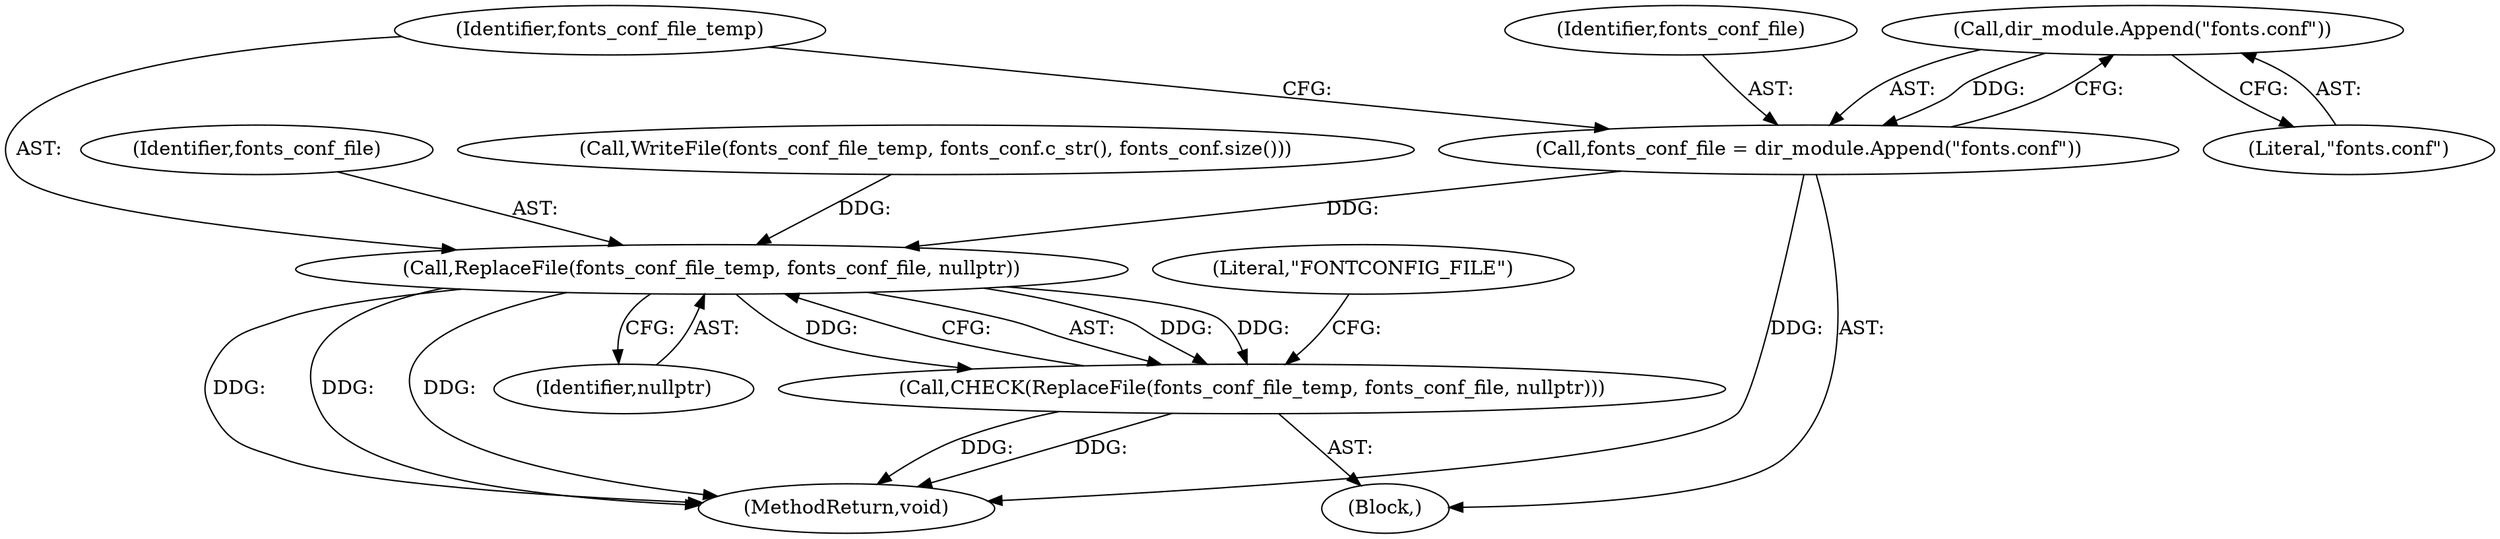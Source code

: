 digraph "1_Chrome_f5ad97cbf2b2b465dc61d8f93820c7e6cab49e4e@del" {
"1000141" [label="(Call,dir_module.Append(\"fonts.conf\"))"];
"1000139" [label="(Call,fonts_conf_file = dir_module.Append(\"fonts.conf\"))"];
"1000144" [label="(Call,ReplaceFile(fonts_conf_file_temp, fonts_conf_file, nullptr))"];
"1000143" [label="(Call,CHECK(ReplaceFile(fonts_conf_file_temp, fonts_conf_file, nullptr)))"];
"1000153" [label="(MethodReturn,void)"];
"1000110" [label="(Block,)"];
"1000142" [label="(Literal,\"fonts.conf\")"];
"1000145" [label="(Identifier,fonts_conf_file_temp)"];
"1000144" [label="(Call,ReplaceFile(fonts_conf_file_temp, fonts_conf_file, nullptr))"];
"1000146" [label="(Identifier,fonts_conf_file)"];
"1000147" [label="(Identifier,nullptr)"];
"1000140" [label="(Identifier,fonts_conf_file)"];
"1000141" [label="(Call,dir_module.Append(\"fonts.conf\"))"];
"1000143" [label="(Call,CHECK(ReplaceFile(fonts_conf_file_temp, fonts_conf_file, nullptr)))"];
"1000134" [label="(Call,WriteFile(fonts_conf_file_temp, fonts_conf.c_str(), fonts_conf.size()))"];
"1000149" [label="(Literal,\"FONTCONFIG_FILE\")"];
"1000139" [label="(Call,fonts_conf_file = dir_module.Append(\"fonts.conf\"))"];
"1000141" -> "1000139"  [label="AST: "];
"1000141" -> "1000142"  [label="CFG: "];
"1000142" -> "1000141"  [label="AST: "];
"1000139" -> "1000141"  [label="CFG: "];
"1000141" -> "1000139"  [label="DDG: "];
"1000139" -> "1000110"  [label="AST: "];
"1000140" -> "1000139"  [label="AST: "];
"1000145" -> "1000139"  [label="CFG: "];
"1000139" -> "1000153"  [label="DDG: "];
"1000139" -> "1000144"  [label="DDG: "];
"1000144" -> "1000143"  [label="AST: "];
"1000144" -> "1000147"  [label="CFG: "];
"1000145" -> "1000144"  [label="AST: "];
"1000146" -> "1000144"  [label="AST: "];
"1000147" -> "1000144"  [label="AST: "];
"1000143" -> "1000144"  [label="CFG: "];
"1000144" -> "1000153"  [label="DDG: "];
"1000144" -> "1000153"  [label="DDG: "];
"1000144" -> "1000153"  [label="DDG: "];
"1000144" -> "1000143"  [label="DDG: "];
"1000144" -> "1000143"  [label="DDG: "];
"1000144" -> "1000143"  [label="DDG: "];
"1000134" -> "1000144"  [label="DDG: "];
"1000143" -> "1000110"  [label="AST: "];
"1000149" -> "1000143"  [label="CFG: "];
"1000143" -> "1000153"  [label="DDG: "];
"1000143" -> "1000153"  [label="DDG: "];
}
